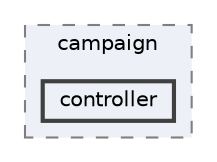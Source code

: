 digraph "repository/campaign/src/main/java/com/sterlite/cal/campaign/controller"
{
 // LATEX_PDF_SIZE
  bgcolor="transparent";
  edge [fontname=Helvetica,fontsize=10,labelfontname=Helvetica,labelfontsize=10];
  node [fontname=Helvetica,fontsize=10,shape=box,height=0.2,width=0.4];
  compound=true
  subgraph clusterdir_71a750f8955c1a430eb48213c593c170 {
    graph [ bgcolor="#edf0f7", pencolor="grey50", label="campaign", fontname=Helvetica,fontsize=10 style="filled,dashed", URL="dir_71a750f8955c1a430eb48213c593c170.html",tooltip=""]
  dir_cd92e8e22c9c8133cdc51b08ff98ddc7 [label="controller", fillcolor="#edf0f7", color="grey25", style="filled,bold", URL="dir_cd92e8e22c9c8133cdc51b08ff98ddc7.html",tooltip=""];
  }
}
